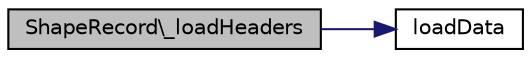 digraph G
{
  edge [fontname="Helvetica",fontsize="10",labelfontname="Helvetica",labelfontsize="10"];
  node [fontname="Helvetica",fontsize="10",shape=record];
  rankdir="LR";
  Node1 [label="ShapeRecord\\_loadHeaders",height=0.2,width=0.4,color="black", fillcolor="grey75", style="filled" fontcolor="black"];
  Node1 -> Node2 [color="midnightblue",fontsize="10",style="solid",fontname="Helvetica"];
  Node2 [label="loadData",height=0.2,width=0.4,color="black", fillcolor="white", style="filled",URL="$ShapeFile_8lib_8php.html#abce7a6dabd45bb7f373cf389c7c981b0"];
}
